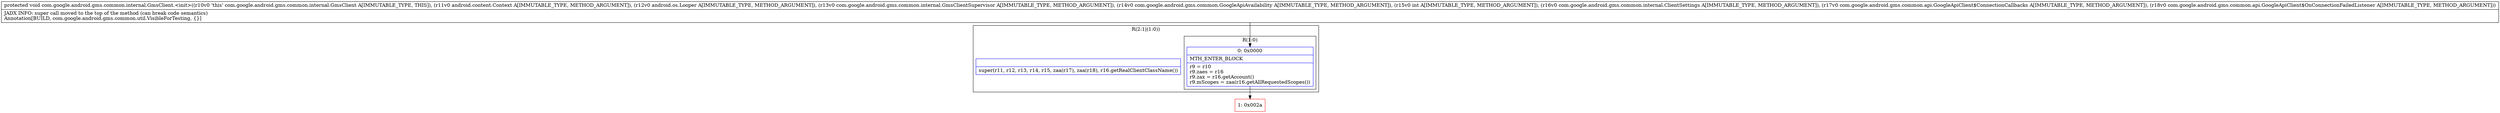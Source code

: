 digraph "CFG forcom.google.android.gms.common.internal.GmsClient.\<init\>(Landroid\/content\/Context;Landroid\/os\/Looper;Lcom\/google\/android\/gms\/common\/internal\/GmsClientSupervisor;Lcom\/google\/android\/gms\/common\/GoogleApiAvailability;ILcom\/google\/android\/gms\/common\/internal\/ClientSettings;Lcom\/google\/android\/gms\/common\/api\/GoogleApiClient$ConnectionCallbacks;Lcom\/google\/android\/gms\/common\/api\/GoogleApiClient$OnConnectionFailedListener;)V" {
subgraph cluster_Region_1239133778 {
label = "R(2:1|(1:0))";
node [shape=record,color=blue];
Node_InsnContainer_63544621 [shape=record,label="{|super(r11, r12, r13, r14, r15, zaa(r17), zaa(r18), r16.getRealClientClassName())\l}"];
subgraph cluster_Region_2035301285 {
label = "R(1:0)";
node [shape=record,color=blue];
Node_0 [shape=record,label="{0\:\ 0x0000|MTH_ENTER_BLOCK\l|r9 = r10\lr9.zaes = r16\lr9.zax = r16.getAccount()\lr9.mScopes = zaa(r16.getAllRequestedScopes())\l}"];
}
}
Node_1 [shape=record,color=red,label="{1\:\ 0x002a}"];
MethodNode[shape=record,label="{protected void com.google.android.gms.common.internal.GmsClient.\<init\>((r10v0 'this' com.google.android.gms.common.internal.GmsClient A[IMMUTABLE_TYPE, THIS]), (r11v0 android.content.Context A[IMMUTABLE_TYPE, METHOD_ARGUMENT]), (r12v0 android.os.Looper A[IMMUTABLE_TYPE, METHOD_ARGUMENT]), (r13v0 com.google.android.gms.common.internal.GmsClientSupervisor A[IMMUTABLE_TYPE, METHOD_ARGUMENT]), (r14v0 com.google.android.gms.common.GoogleApiAvailability A[IMMUTABLE_TYPE, METHOD_ARGUMENT]), (r15v0 int A[IMMUTABLE_TYPE, METHOD_ARGUMENT]), (r16v0 com.google.android.gms.common.internal.ClientSettings A[IMMUTABLE_TYPE, METHOD_ARGUMENT]), (r17v0 com.google.android.gms.common.api.GoogleApiClient$ConnectionCallbacks A[IMMUTABLE_TYPE, METHOD_ARGUMENT]), (r18v0 com.google.android.gms.common.api.GoogleApiClient$OnConnectionFailedListener A[IMMUTABLE_TYPE, METHOD_ARGUMENT]))  | JADX INFO: super call moved to the top of the method (can break code semantics)\lAnnotation[BUILD, com.google.android.gms.common.util.VisibleForTesting, \{\}]\l}"];
MethodNode -> Node_0;
Node_0 -> Node_1;
}

